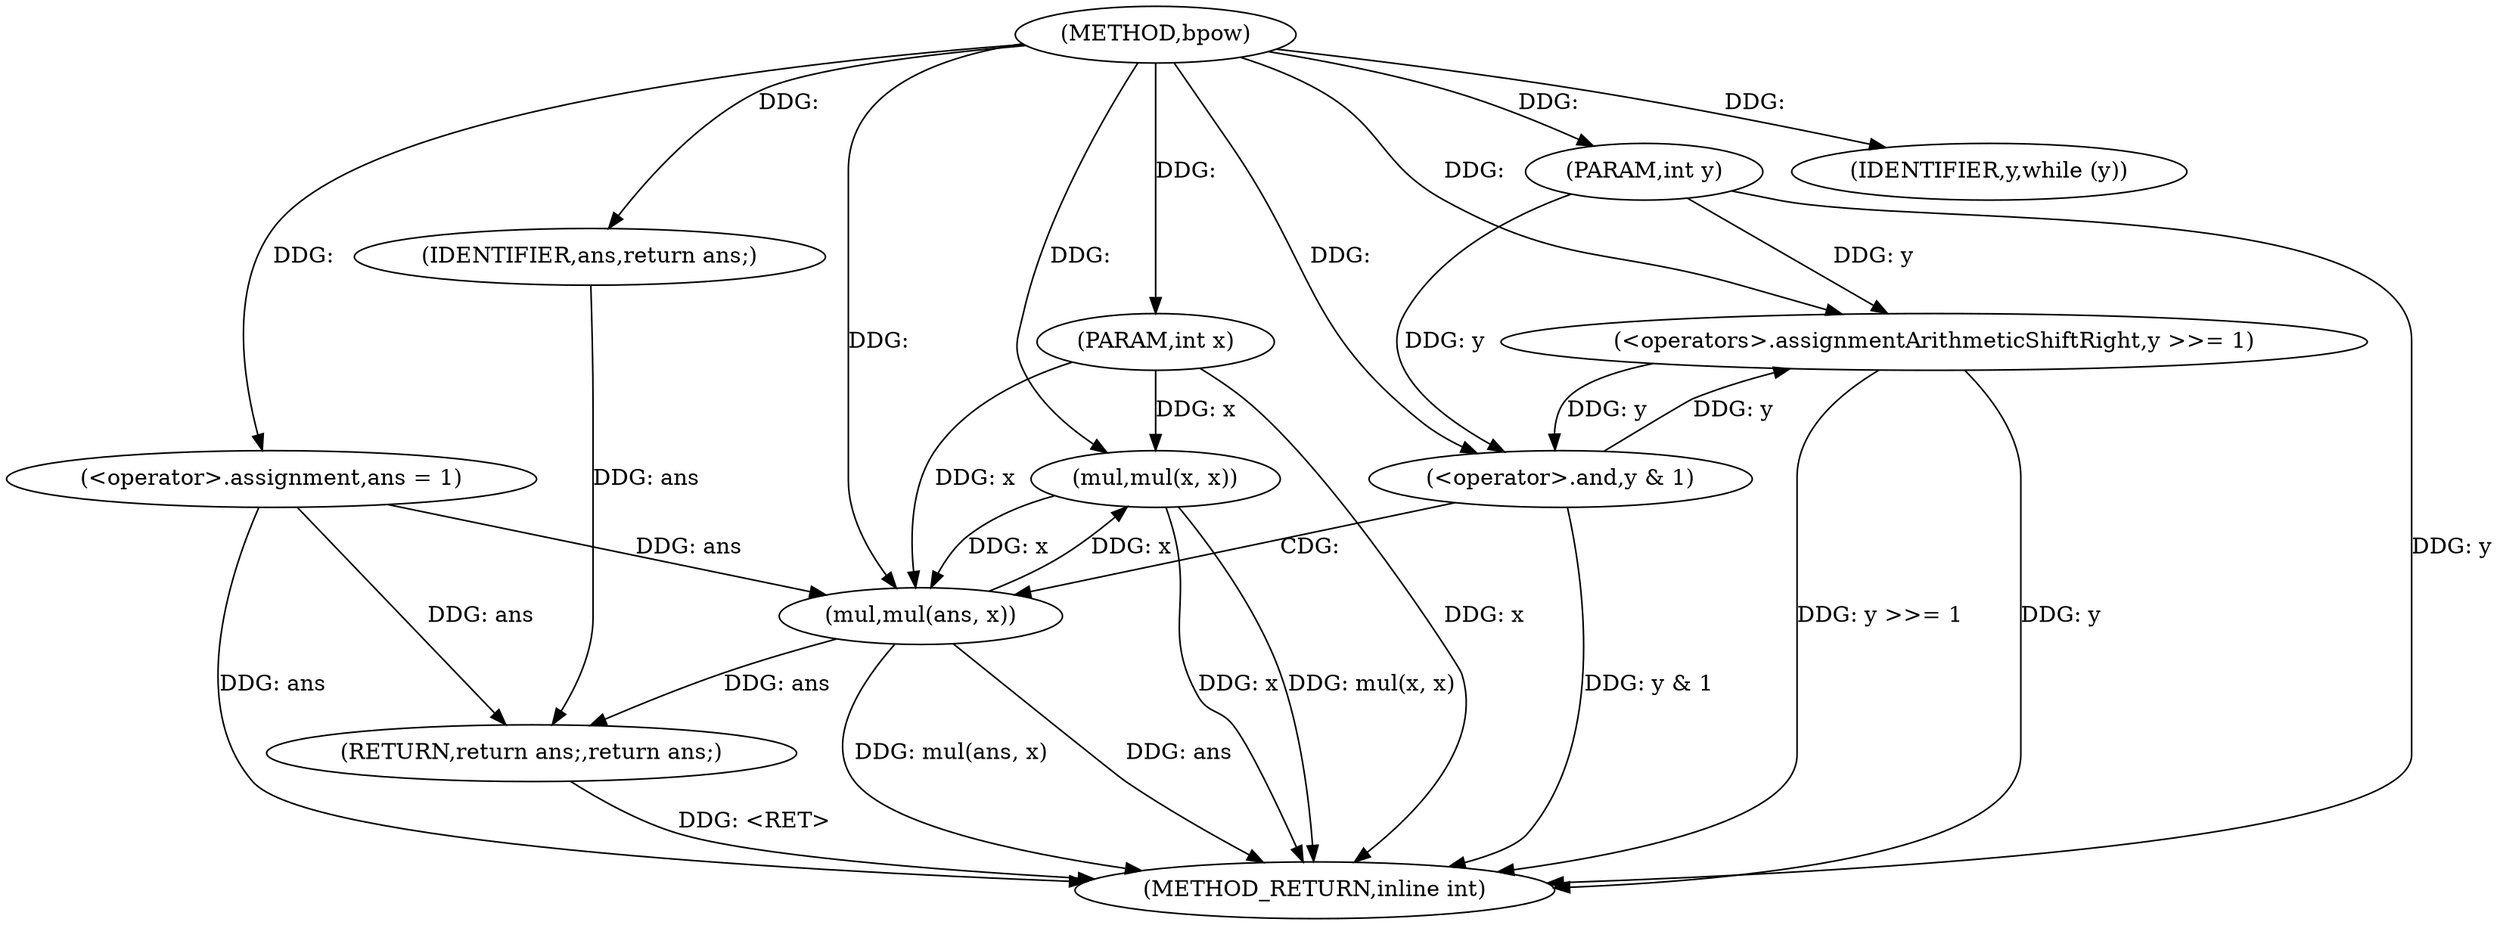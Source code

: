 digraph "bpow" {  
"1000433" [label = "(METHOD,bpow)" ]
"1000459" [label = "(METHOD_RETURN,inline int)" ]
"1000434" [label = "(PARAM,int x)" ]
"1000435" [label = "(PARAM,int y)" ]
"1000438" [label = "(<operator>.assignment,ans = 1)" ]
"1000457" [label = "(RETURN,return ans;,return ans;)" ]
"1000442" [label = "(IDENTIFIER,y,while (y))" ]
"1000458" [label = "(IDENTIFIER,ans,return ans;)" ]
"1000451" [label = "(mul,mul(x, x))" ]
"1000454" [label = "(<operators>.assignmentArithmeticShiftRight,y >>= 1)" ]
"1000445" [label = "(<operator>.and,y & 1)" ]
"1000448" [label = "(mul,mul(ans, x))" ]
  "1000457" -> "1000459"  [ label = "DDG: <RET>"] 
  "1000434" -> "1000459"  [ label = "DDG: x"] 
  "1000435" -> "1000459"  [ label = "DDG: y"] 
  "1000438" -> "1000459"  [ label = "DDG: ans"] 
  "1000445" -> "1000459"  [ label = "DDG: y & 1"] 
  "1000448" -> "1000459"  [ label = "DDG: ans"] 
  "1000448" -> "1000459"  [ label = "DDG: mul(ans, x)"] 
  "1000451" -> "1000459"  [ label = "DDG: x"] 
  "1000451" -> "1000459"  [ label = "DDG: mul(x, x)"] 
  "1000454" -> "1000459"  [ label = "DDG: y"] 
  "1000454" -> "1000459"  [ label = "DDG: y >>= 1"] 
  "1000433" -> "1000434"  [ label = "DDG: "] 
  "1000433" -> "1000435"  [ label = "DDG: "] 
  "1000433" -> "1000438"  [ label = "DDG: "] 
  "1000458" -> "1000457"  [ label = "DDG: ans"] 
  "1000438" -> "1000457"  [ label = "DDG: ans"] 
  "1000448" -> "1000457"  [ label = "DDG: ans"] 
  "1000433" -> "1000442"  [ label = "DDG: "] 
  "1000433" -> "1000458"  [ label = "DDG: "] 
  "1000448" -> "1000451"  [ label = "DDG: x"] 
  "1000434" -> "1000451"  [ label = "DDG: x"] 
  "1000433" -> "1000451"  [ label = "DDG: "] 
  "1000445" -> "1000454"  [ label = "DDG: y"] 
  "1000435" -> "1000454"  [ label = "DDG: y"] 
  "1000433" -> "1000454"  [ label = "DDG: "] 
  "1000454" -> "1000445"  [ label = "DDG: y"] 
  "1000435" -> "1000445"  [ label = "DDG: y"] 
  "1000433" -> "1000445"  [ label = "DDG: "] 
  "1000438" -> "1000448"  [ label = "DDG: ans"] 
  "1000433" -> "1000448"  [ label = "DDG: "] 
  "1000451" -> "1000448"  [ label = "DDG: x"] 
  "1000434" -> "1000448"  [ label = "DDG: x"] 
  "1000445" -> "1000448"  [ label = "CDG: "] 
}
